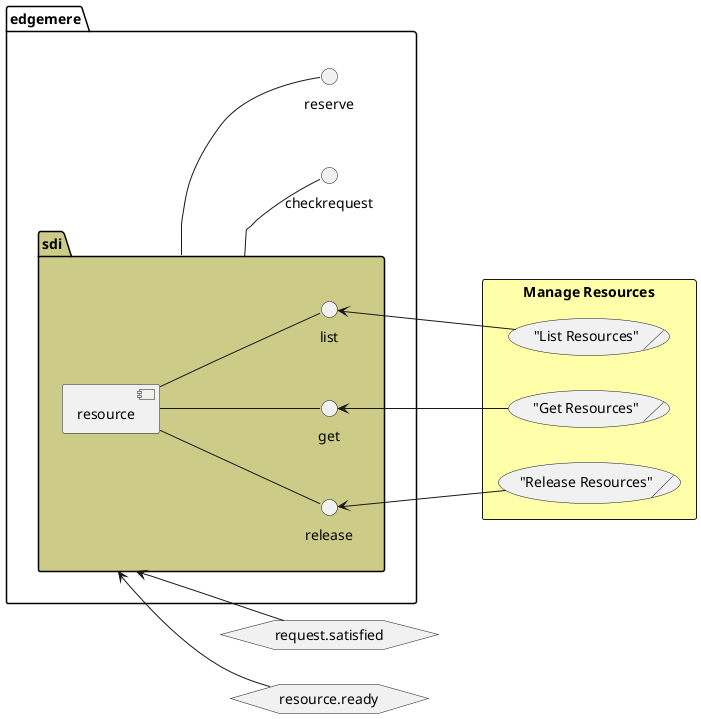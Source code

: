 @startuml
left to right direction


    package "edgemere" as edgemere {
 component "sdi" as edgemeresdi
 interface "checkrequest" as edgemeresdicheckrequest
edgemeresdi -- edgemeresdicheckrequest
}

    
    package "edgemere" as edgemere {
 component "sdi" as edgemeresdi
 interface "reserve" as edgemeresdireserve
edgemeresdi -- edgemeresdireserve
}

    
    package "edgemere" as edgemere {
package "sdi" as edgemeresdi #cccc88 {
 component "resource" as edgemeresdiresource
 interface "get" as edgemeresdiresourceget
edgemeresdiresource -- edgemeresdiresourceget
}
}

    
    package "edgemere" as edgemere {
package "sdi" as edgemeresdi #cccc88 {
 component "resource" as edgemeresdiresource
 interface "list" as edgemeresdiresourcelist
edgemeresdiresource -- edgemeresdiresourcelist
}
}

    
    package "edgemere" as edgemere {
package "sdi" as edgemeresdi #cccc88 {
 component "resource" as edgemeresdiresource
 interface "release" as edgemeresdiresourcerelease
edgemeresdiresource -- edgemeresdiresourcerelease
}
}

    
hexagon "request.satisfied" as requestsatisfied
            edgemeresdi <-- requestsatisfied
        
hexagon "resource.ready" as resourceready
            edgemeresdi <-- resourceready
        







































        rectangle "Manage Resources" as ManageResources #ffffaa {
            ("Get Resources")/ as ITOperationsManageResourcesGetResources
        }
    
    edgemeresdiresourceget <-- ITOperationsManageResourcesGetResources
    
        rectangle "Manage Resources" as ManageResources #ffffaa {
            ("List Resources")/ as ITOperationsManageResourcesListResources
        }
    
    edgemeresdiresourcelist <-- ITOperationsManageResourcesListResources
    
        rectangle "Manage Resources" as ManageResources #ffffaa {
            ("Release Resources")/ as ITOperationsManageResourcesReleaseResources
        }
    
    edgemeresdiresourcerelease <-- ITOperationsManageResourcesReleaseResources
    







@enduml
